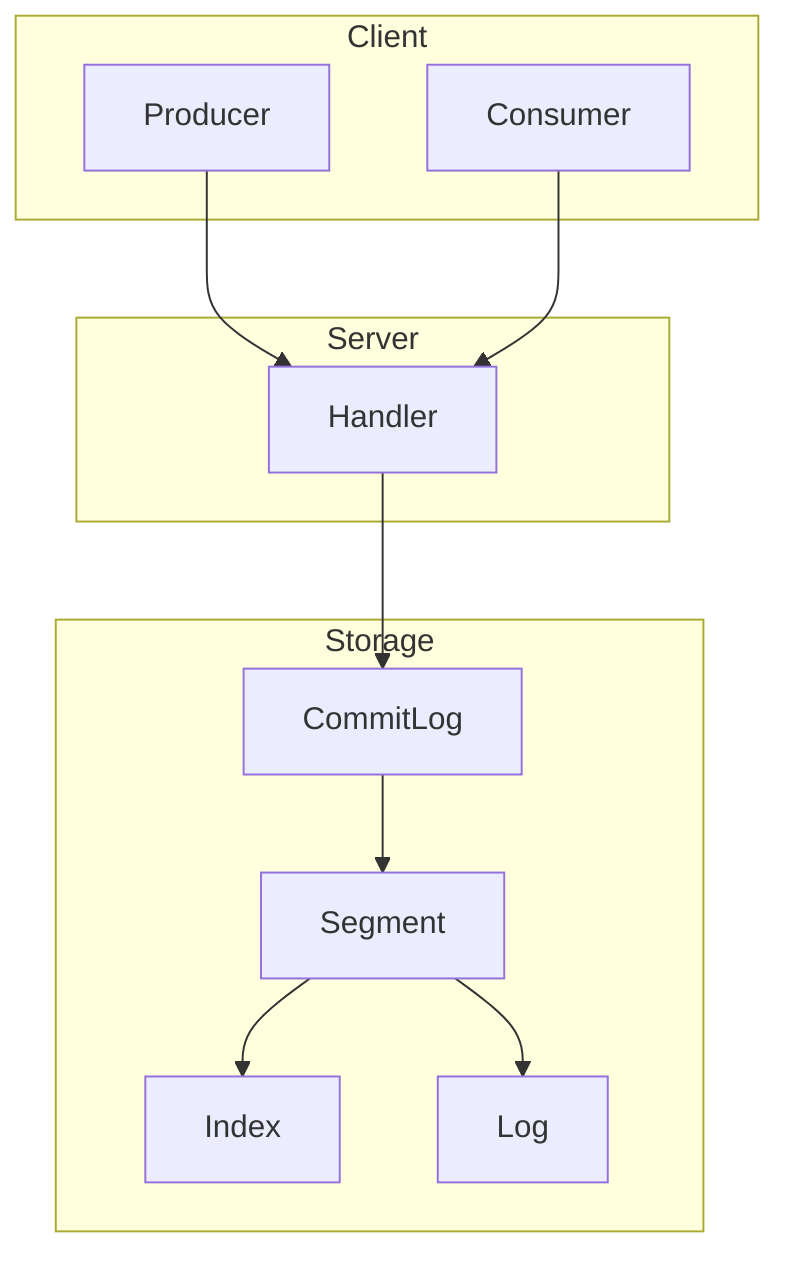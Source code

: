 graph TB
    subgraph Client
      producer[Producer]
      consumer[Consumer]
    end

    subgraph Storage
      commit_log[CommitLog]
        commit_log --> segment[Segment]
          segment --> index[Index]
          segment --> log[Log]
    end

    subgraph Server
      request_handler[Handler] --> commit_log
      producer --> request_handler
      consumer --> request_handler
    end